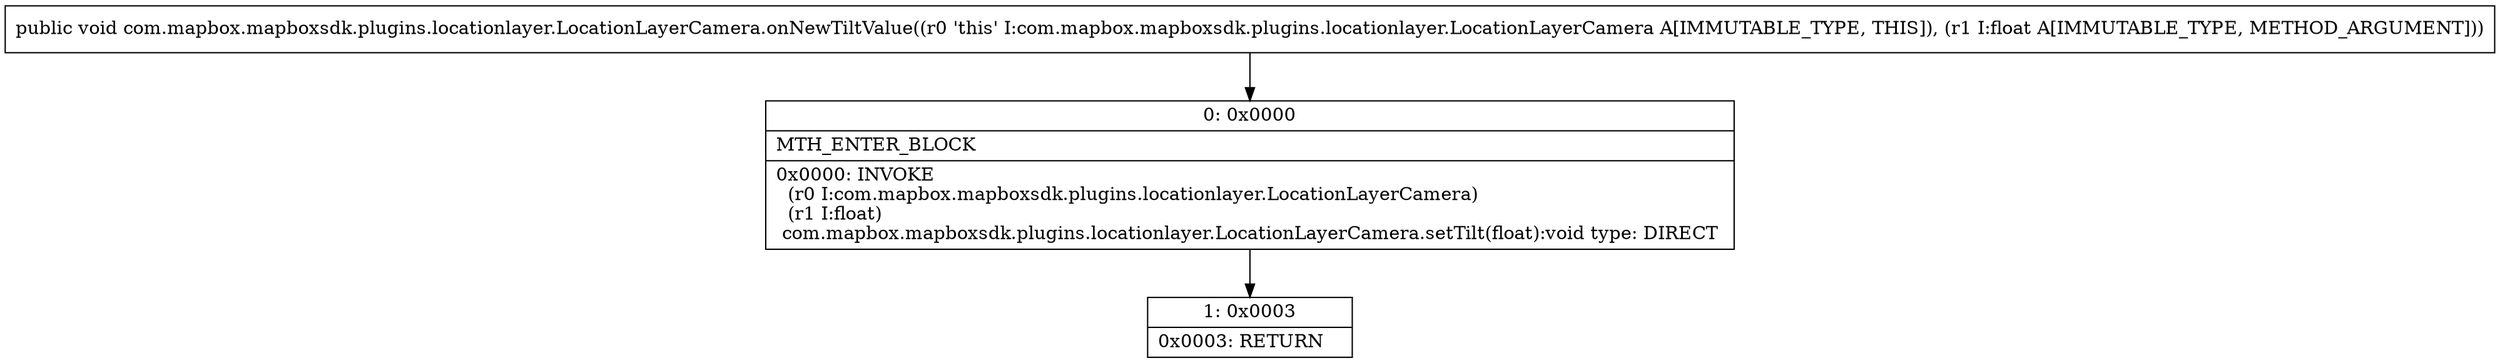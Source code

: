 digraph "CFG forcom.mapbox.mapboxsdk.plugins.locationlayer.LocationLayerCamera.onNewTiltValue(F)V" {
Node_0 [shape=record,label="{0\:\ 0x0000|MTH_ENTER_BLOCK\l|0x0000: INVOKE  \l  (r0 I:com.mapbox.mapboxsdk.plugins.locationlayer.LocationLayerCamera)\l  (r1 I:float)\l com.mapbox.mapboxsdk.plugins.locationlayer.LocationLayerCamera.setTilt(float):void type: DIRECT \l}"];
Node_1 [shape=record,label="{1\:\ 0x0003|0x0003: RETURN   \l}"];
MethodNode[shape=record,label="{public void com.mapbox.mapboxsdk.plugins.locationlayer.LocationLayerCamera.onNewTiltValue((r0 'this' I:com.mapbox.mapboxsdk.plugins.locationlayer.LocationLayerCamera A[IMMUTABLE_TYPE, THIS]), (r1 I:float A[IMMUTABLE_TYPE, METHOD_ARGUMENT])) }"];
MethodNode -> Node_0;
Node_0 -> Node_1;
}

